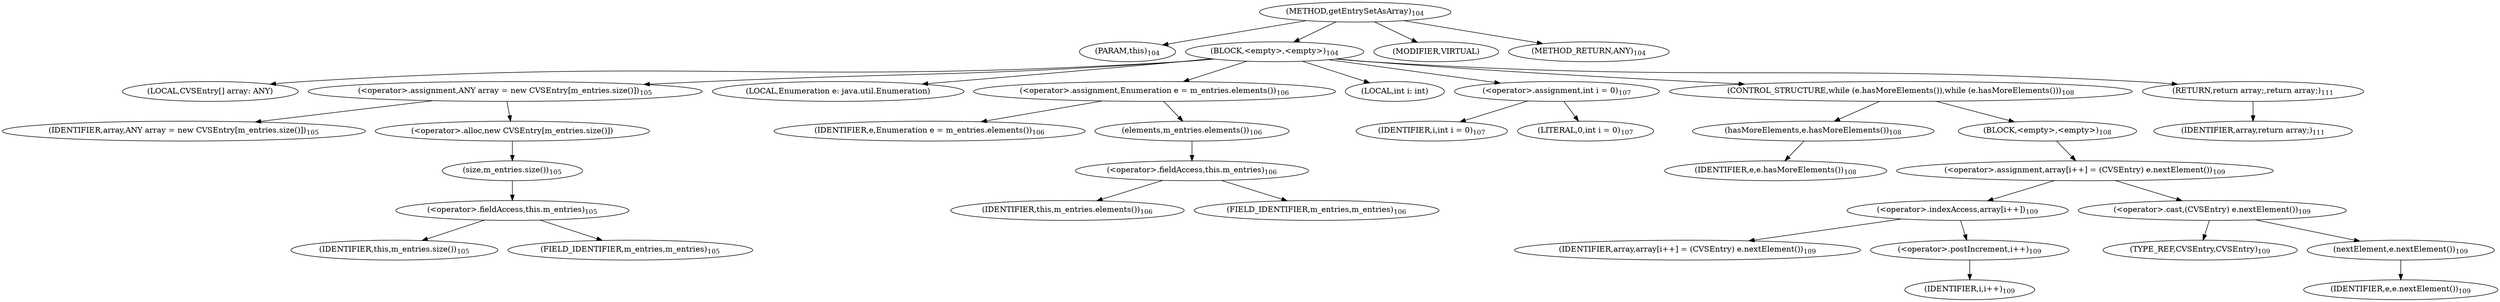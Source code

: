 digraph "getEntrySetAsArray" {  
"77" [label = <(METHOD,getEntrySetAsArray)<SUB>104</SUB>> ]
"78" [label = <(PARAM,this)<SUB>104</SUB>> ]
"79" [label = <(BLOCK,&lt;empty&gt;,&lt;empty&gt;)<SUB>104</SUB>> ]
"80" [label = <(LOCAL,CVSEntry[] array: ANY)> ]
"81" [label = <(&lt;operator&gt;.assignment,ANY array = new CVSEntry[m_entries.size()])<SUB>105</SUB>> ]
"82" [label = <(IDENTIFIER,array,ANY array = new CVSEntry[m_entries.size()])<SUB>105</SUB>> ]
"83" [label = <(&lt;operator&gt;.alloc,new CVSEntry[m_entries.size()])> ]
"84" [label = <(size,m_entries.size())<SUB>105</SUB>> ]
"85" [label = <(&lt;operator&gt;.fieldAccess,this.m_entries)<SUB>105</SUB>> ]
"86" [label = <(IDENTIFIER,this,m_entries.size())<SUB>105</SUB>> ]
"87" [label = <(FIELD_IDENTIFIER,m_entries,m_entries)<SUB>105</SUB>> ]
"88" [label = <(LOCAL,Enumeration e: java.util.Enumeration)> ]
"89" [label = <(&lt;operator&gt;.assignment,Enumeration e = m_entries.elements())<SUB>106</SUB>> ]
"90" [label = <(IDENTIFIER,e,Enumeration e = m_entries.elements())<SUB>106</SUB>> ]
"91" [label = <(elements,m_entries.elements())<SUB>106</SUB>> ]
"92" [label = <(&lt;operator&gt;.fieldAccess,this.m_entries)<SUB>106</SUB>> ]
"93" [label = <(IDENTIFIER,this,m_entries.elements())<SUB>106</SUB>> ]
"94" [label = <(FIELD_IDENTIFIER,m_entries,m_entries)<SUB>106</SUB>> ]
"95" [label = <(LOCAL,int i: int)> ]
"96" [label = <(&lt;operator&gt;.assignment,int i = 0)<SUB>107</SUB>> ]
"97" [label = <(IDENTIFIER,i,int i = 0)<SUB>107</SUB>> ]
"98" [label = <(LITERAL,0,int i = 0)<SUB>107</SUB>> ]
"99" [label = <(CONTROL_STRUCTURE,while (e.hasMoreElements()),while (e.hasMoreElements()))<SUB>108</SUB>> ]
"100" [label = <(hasMoreElements,e.hasMoreElements())<SUB>108</SUB>> ]
"101" [label = <(IDENTIFIER,e,e.hasMoreElements())<SUB>108</SUB>> ]
"102" [label = <(BLOCK,&lt;empty&gt;,&lt;empty&gt;)<SUB>108</SUB>> ]
"103" [label = <(&lt;operator&gt;.assignment,array[i++] = (CVSEntry) e.nextElement())<SUB>109</SUB>> ]
"104" [label = <(&lt;operator&gt;.indexAccess,array[i++])<SUB>109</SUB>> ]
"105" [label = <(IDENTIFIER,array,array[i++] = (CVSEntry) e.nextElement())<SUB>109</SUB>> ]
"106" [label = <(&lt;operator&gt;.postIncrement,i++)<SUB>109</SUB>> ]
"107" [label = <(IDENTIFIER,i,i++)<SUB>109</SUB>> ]
"108" [label = <(&lt;operator&gt;.cast,(CVSEntry) e.nextElement())<SUB>109</SUB>> ]
"109" [label = <(TYPE_REF,CVSEntry,CVSEntry)<SUB>109</SUB>> ]
"110" [label = <(nextElement,e.nextElement())<SUB>109</SUB>> ]
"111" [label = <(IDENTIFIER,e,e.nextElement())<SUB>109</SUB>> ]
"112" [label = <(RETURN,return array;,return array;)<SUB>111</SUB>> ]
"113" [label = <(IDENTIFIER,array,return array;)<SUB>111</SUB>> ]
"114" [label = <(MODIFIER,VIRTUAL)> ]
"115" [label = <(METHOD_RETURN,ANY)<SUB>104</SUB>> ]
  "77" -> "78" 
  "77" -> "79" 
  "77" -> "114" 
  "77" -> "115" 
  "79" -> "80" 
  "79" -> "81" 
  "79" -> "88" 
  "79" -> "89" 
  "79" -> "95" 
  "79" -> "96" 
  "79" -> "99" 
  "79" -> "112" 
  "81" -> "82" 
  "81" -> "83" 
  "83" -> "84" 
  "84" -> "85" 
  "85" -> "86" 
  "85" -> "87" 
  "89" -> "90" 
  "89" -> "91" 
  "91" -> "92" 
  "92" -> "93" 
  "92" -> "94" 
  "96" -> "97" 
  "96" -> "98" 
  "99" -> "100" 
  "99" -> "102" 
  "100" -> "101" 
  "102" -> "103" 
  "103" -> "104" 
  "103" -> "108" 
  "104" -> "105" 
  "104" -> "106" 
  "106" -> "107" 
  "108" -> "109" 
  "108" -> "110" 
  "110" -> "111" 
  "112" -> "113" 
}
